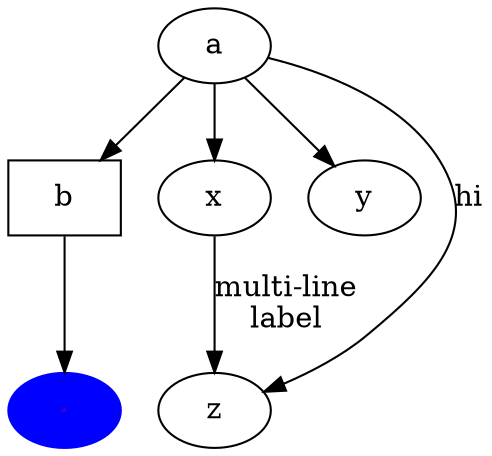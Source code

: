digraph test340282366920938463463374607431768211455 {
       a -> b -> c;
       a -> {x y};
       b [shape=box];
       c [label="hello\nworld",color=blue,fontsize=1,
            fontname="Palatino-Italic",fontcolor=red,style=filled];
       a -> z [label="hi", weight=-0];
       x -> z [label="multi-line\nlabel"];
       edge [style=dashed,color=red];
       b [shape=box];
       {rank=same; b x}
}

